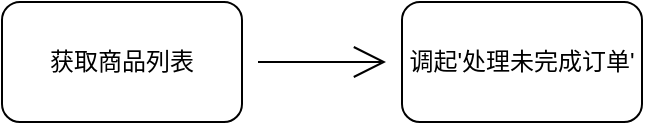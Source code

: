 <mxfile version="15.3.5" type="github">
  <diagram id="9wXXoR2qP_-NR6fR9nYb" name="第 1 页">
    <mxGraphModel dx="1426" dy="744" grid="1" gridSize="10" guides="1" tooltips="1" connect="1" arrows="1" fold="1" page="1" pageScale="1" pageWidth="12000" pageHeight="1920" math="0" shadow="0">
      <root>
        <mxCell id="0" />
        <mxCell id="1" parent="0" />
        <mxCell id="Oz957IBAU5CTweKv7Puf-3" value="" style="edgeStyle=none;curved=1;rounded=0;orthogonalLoop=1;jettySize=auto;html=1;endArrow=open;startSize=14;endSize=14;sourcePerimeterSpacing=8;targetPerimeterSpacing=8;" edge="1" parent="1" source="Oz957IBAU5CTweKv7Puf-1" target="Oz957IBAU5CTweKv7Puf-2">
          <mxGeometry relative="1" as="geometry" />
        </mxCell>
        <mxCell id="Oz957IBAU5CTweKv7Puf-1" value="获取商品列表" style="rounded=1;whiteSpace=wrap;html=1;hachureGap=4;pointerEvents=0;" vertex="1" parent="1">
          <mxGeometry x="190" y="280" width="120" height="60" as="geometry" />
        </mxCell>
        <mxCell id="Oz957IBAU5CTweKv7Puf-2" value="调起&#39;处理未完成订单&#39;" style="whiteSpace=wrap;html=1;rounded=1;hachureGap=4;" vertex="1" parent="1">
          <mxGeometry x="390" y="280" width="120" height="60" as="geometry" />
        </mxCell>
      </root>
    </mxGraphModel>
  </diagram>
</mxfile>
